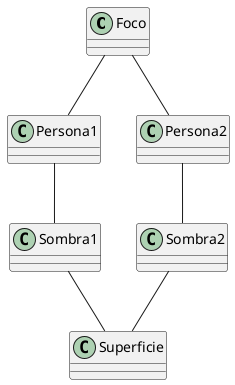 @startuml Caso3
Foco -- Persona1
Foco -- Persona2
Persona1 -- Sombra1
Persona2 -- Sombra2
Sombra1 -- Superficie
Sombra2 -- Superficie
@enduml